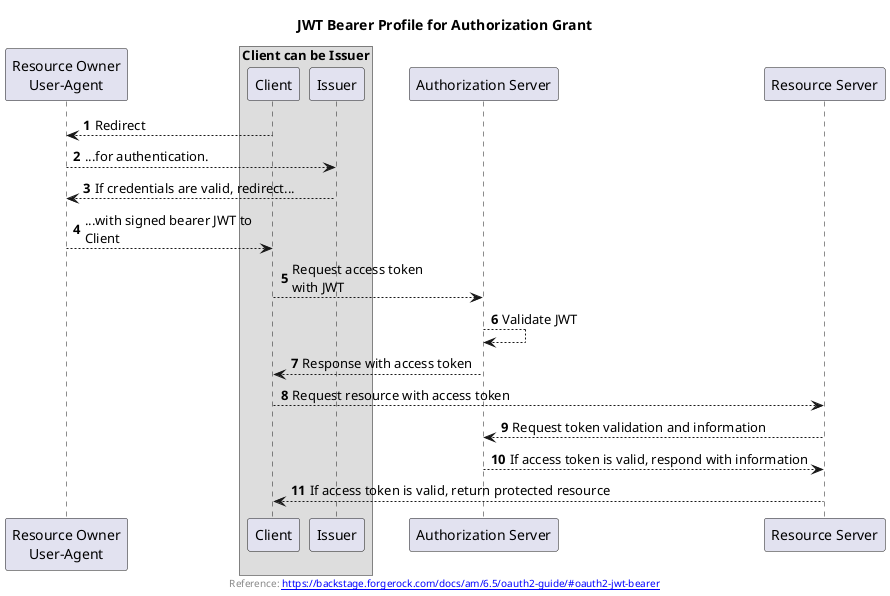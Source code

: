 @startuml
title JWT Bearer Profile for Authorization Grant
autonumber
participant "Resource Owner\nUser-Agent"
box "Client can be Issuer"
participant "Client"
participant "Issuer"
end box
participant "Authorization Server"
participant "Resource Server"

"Resource Owner\nUser-Agent" <-- "Client": Redirect
"Resource Owner\nUser-Agent" --> "Issuer": ...for authentication.
"Resource Owner\nUser-Agent" <-- "Issuer": If credentials are valid, redirect...
"Resource Owner\nUser-Agent" --> "Client": ...with signed bearer JWT to\nClient

"Client" --> "Authorization Server": Request access token\nwith JWT
"Authorization Server" --> "Authorization Server": Validate JWT
"Client" <-- "Authorization Server": Response with access token

"Client" --> "Resource Server": Request resource with access token
"Authorization Server" <-- "Resource Server": Request token validation and information
"Authorization Server" --> "Resource Server": If access token is valid, respond with information
"Client" <-- "Resource Server": If access token is valid, return protected resource

footer Reference: [[https://backstage.forgerock.com/docs/am/6.5/oauth2-guide/#oauth2-jwt-bearer]]
@enduml